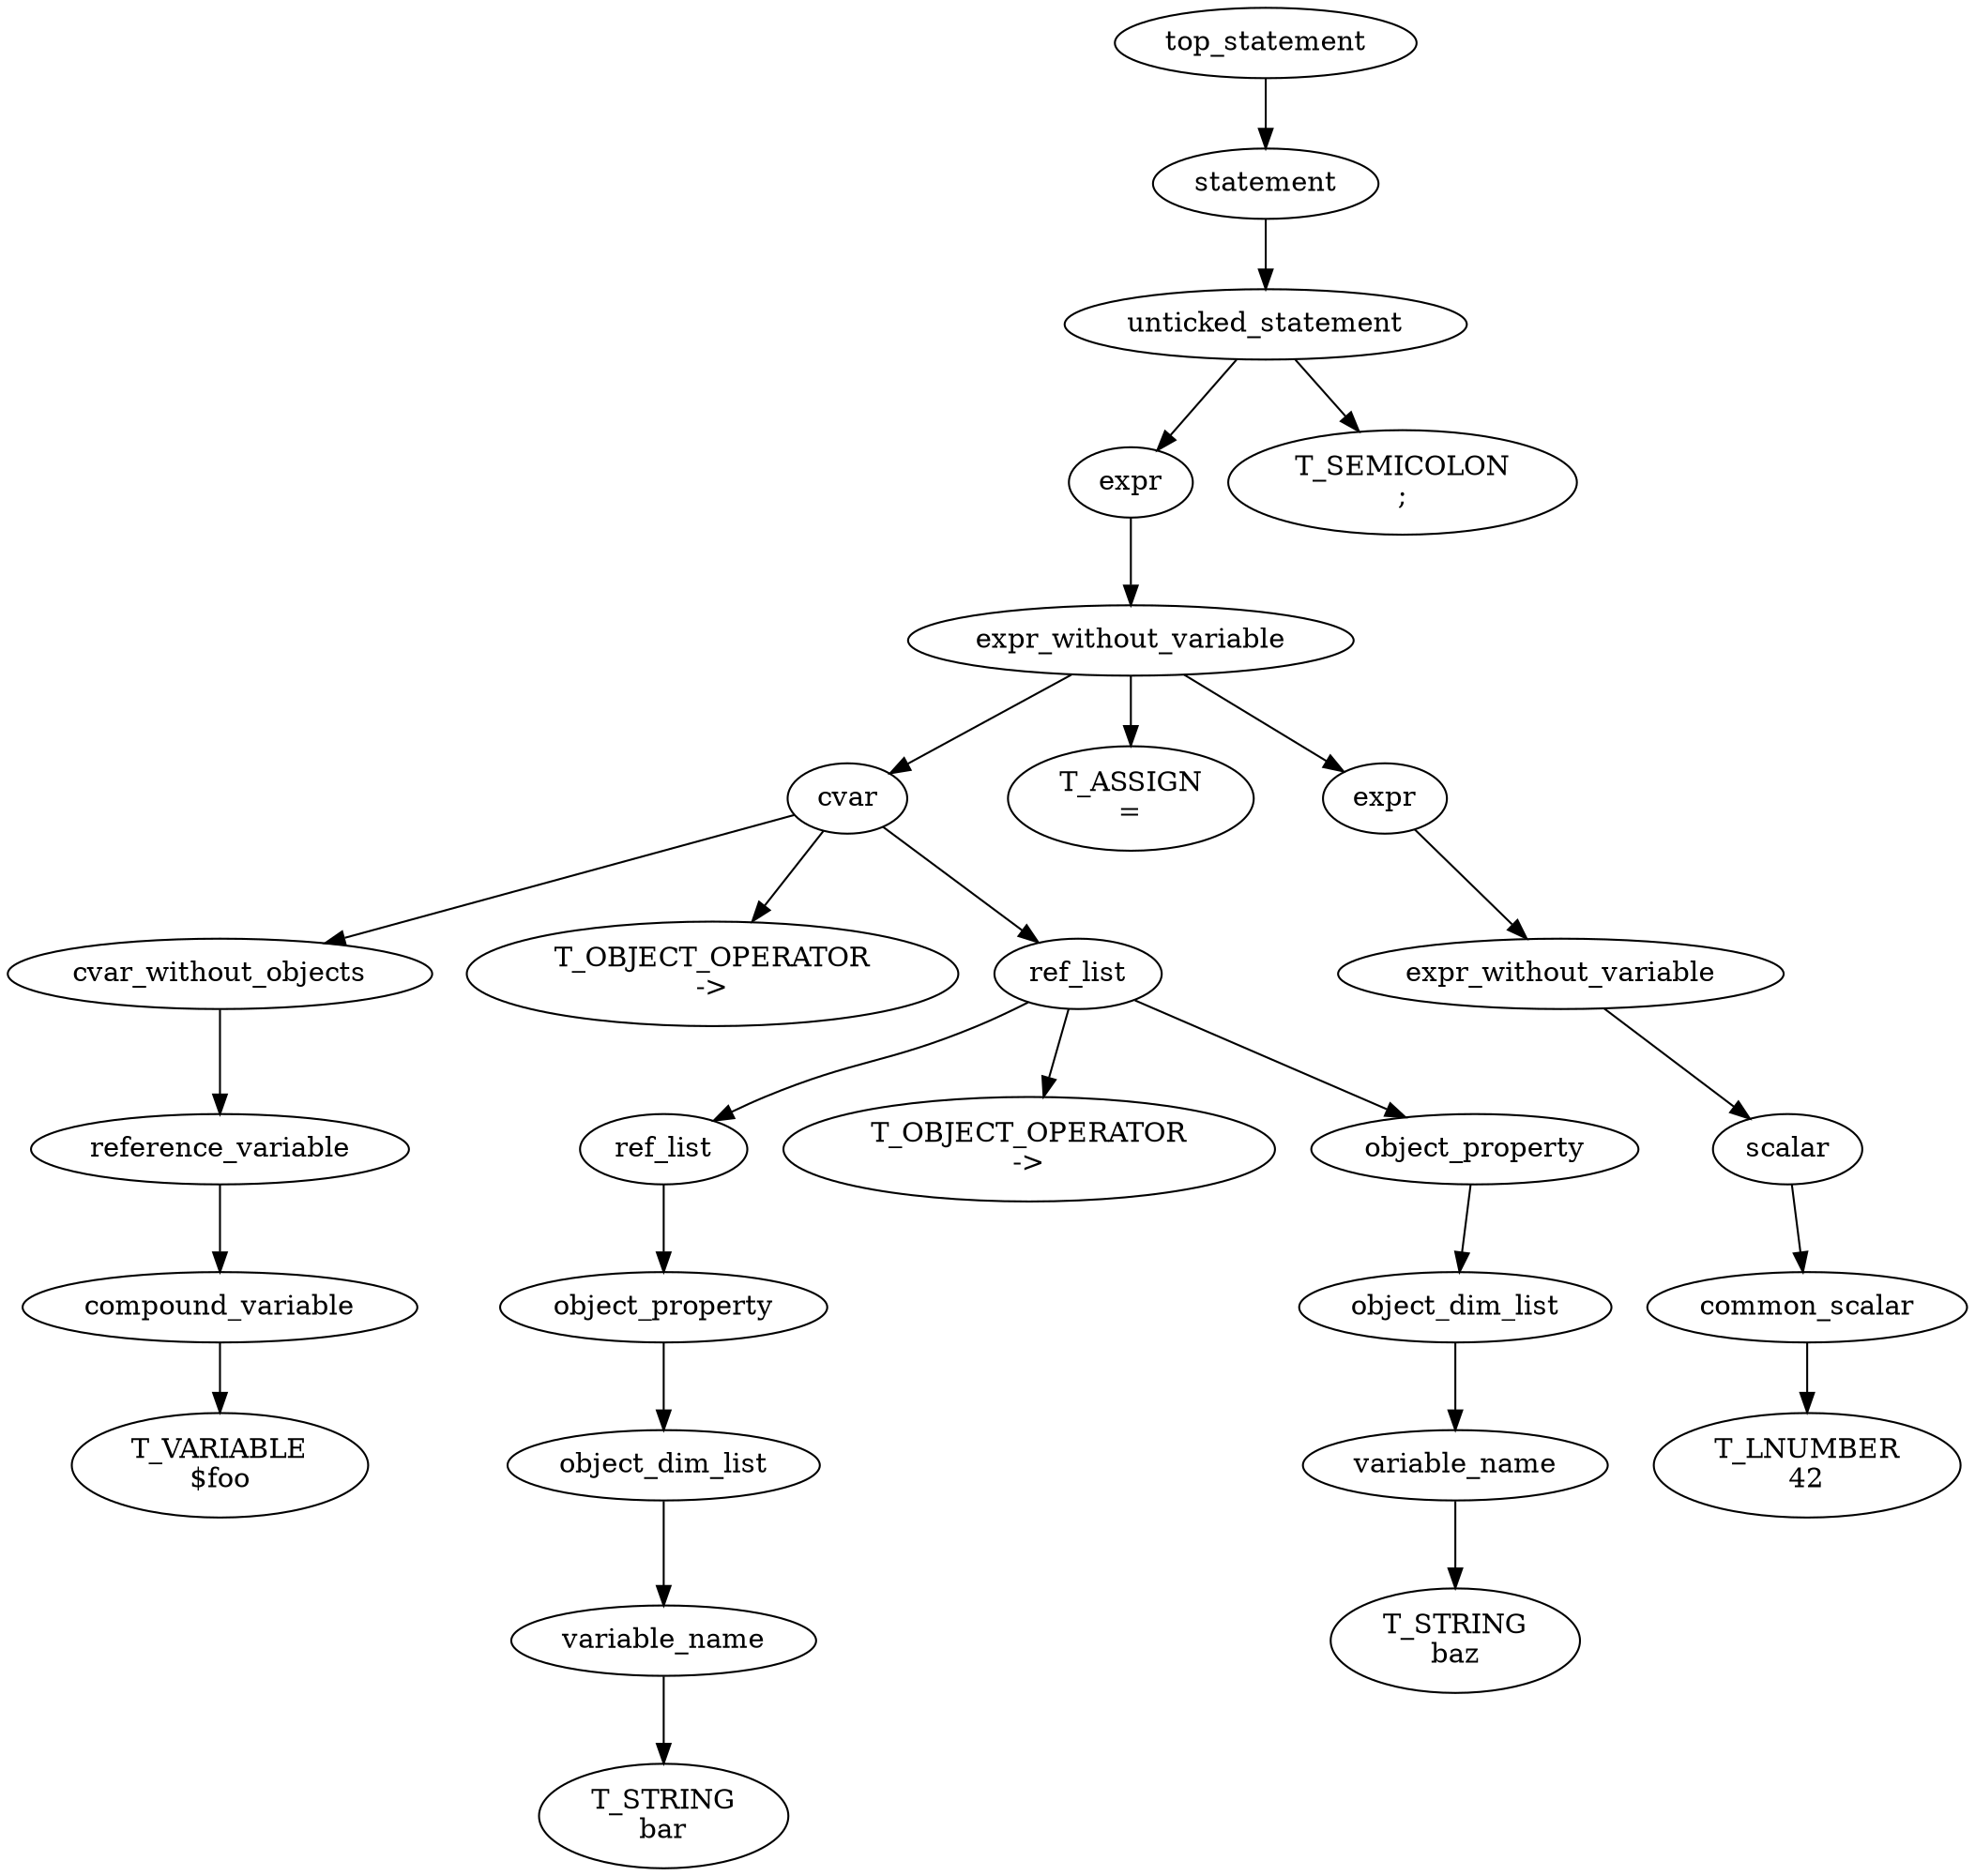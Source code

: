 digraph parse_tree {
  n30 [label="top_statement"];
  n29 [label="statement"];
  n30 -> n29;
  n28 [label="unticked_statement"];
  n29 -> n28;
  n27 [label="expr"];
  n28 -> n27;
  n26 [label="expr_without_variable"];
  n27 -> n26;
  n19 [label="cvar"];
  n26 -> n19;
  n6 [label="cvar_without_objects"];
  n19 -> n6;
  n5 [label="reference_variable"];
  n6 -> n5;
  n4 [label="compound_variable"];
  n5 -> n4;
  n0 [label="T_VARIABLE\n$foo"];
  n4 -> n0;
  n3 [label="T_OBJECT_OPERATOR\n->"];
  n19 -> n3;
  n18 [label="ref_list"];
  n19 -> n18;
  n12 [label="ref_list"];
  n18 -> n12;
  n11 [label="object_property"];
  n12 -> n11;
  n10 [label="object_dim_list"];
  n11 -> n10;
  n9 [label="variable_name"];
  n10 -> n9;
  n7 [label="T_STRING\nbar"];
  n9 -> n7;
  n8 [label="T_OBJECT_OPERATOR\n->"];
  n18 -> n8;
  n17 [label="object_property"];
  n18 -> n17;
  n16 [label="object_dim_list"];
  n17 -> n16;
  n15 [label="variable_name"];
  n16 -> n15;
  n13 [label="T_STRING\nbaz"];
  n15 -> n13;
  n14 [label="T_ASSIGN\n="];
  n26 -> n14;
  n25 [label="expr"];
  n26 -> n25;
  n24 [label="expr_without_variable"];
  n25 -> n24;
  n23 [label="scalar"];
  n24 -> n23;
  n22 [label="common_scalar"];
  n23 -> n22;
  n20 [label="T_LNUMBER\n42"];
  n22 -> n20;
  n21 [label="T_SEMICOLON\n;"];
  n28 -> n21;
}
